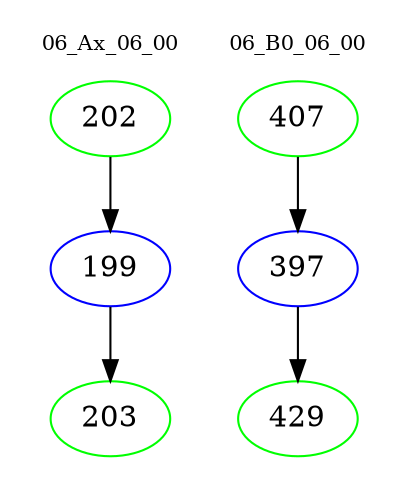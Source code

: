 digraph{
subgraph cluster_0 {
color = white
label = "06_Ax_06_00";
fontsize=10;
T0_202 [label="202", color="green"]
T0_202 -> T0_199 [color="black"]
T0_199 [label="199", color="blue"]
T0_199 -> T0_203 [color="black"]
T0_203 [label="203", color="green"]
}
subgraph cluster_1 {
color = white
label = "06_B0_06_00";
fontsize=10;
T1_407 [label="407", color="green"]
T1_407 -> T1_397 [color="black"]
T1_397 [label="397", color="blue"]
T1_397 -> T1_429 [color="black"]
T1_429 [label="429", color="green"]
}
}
